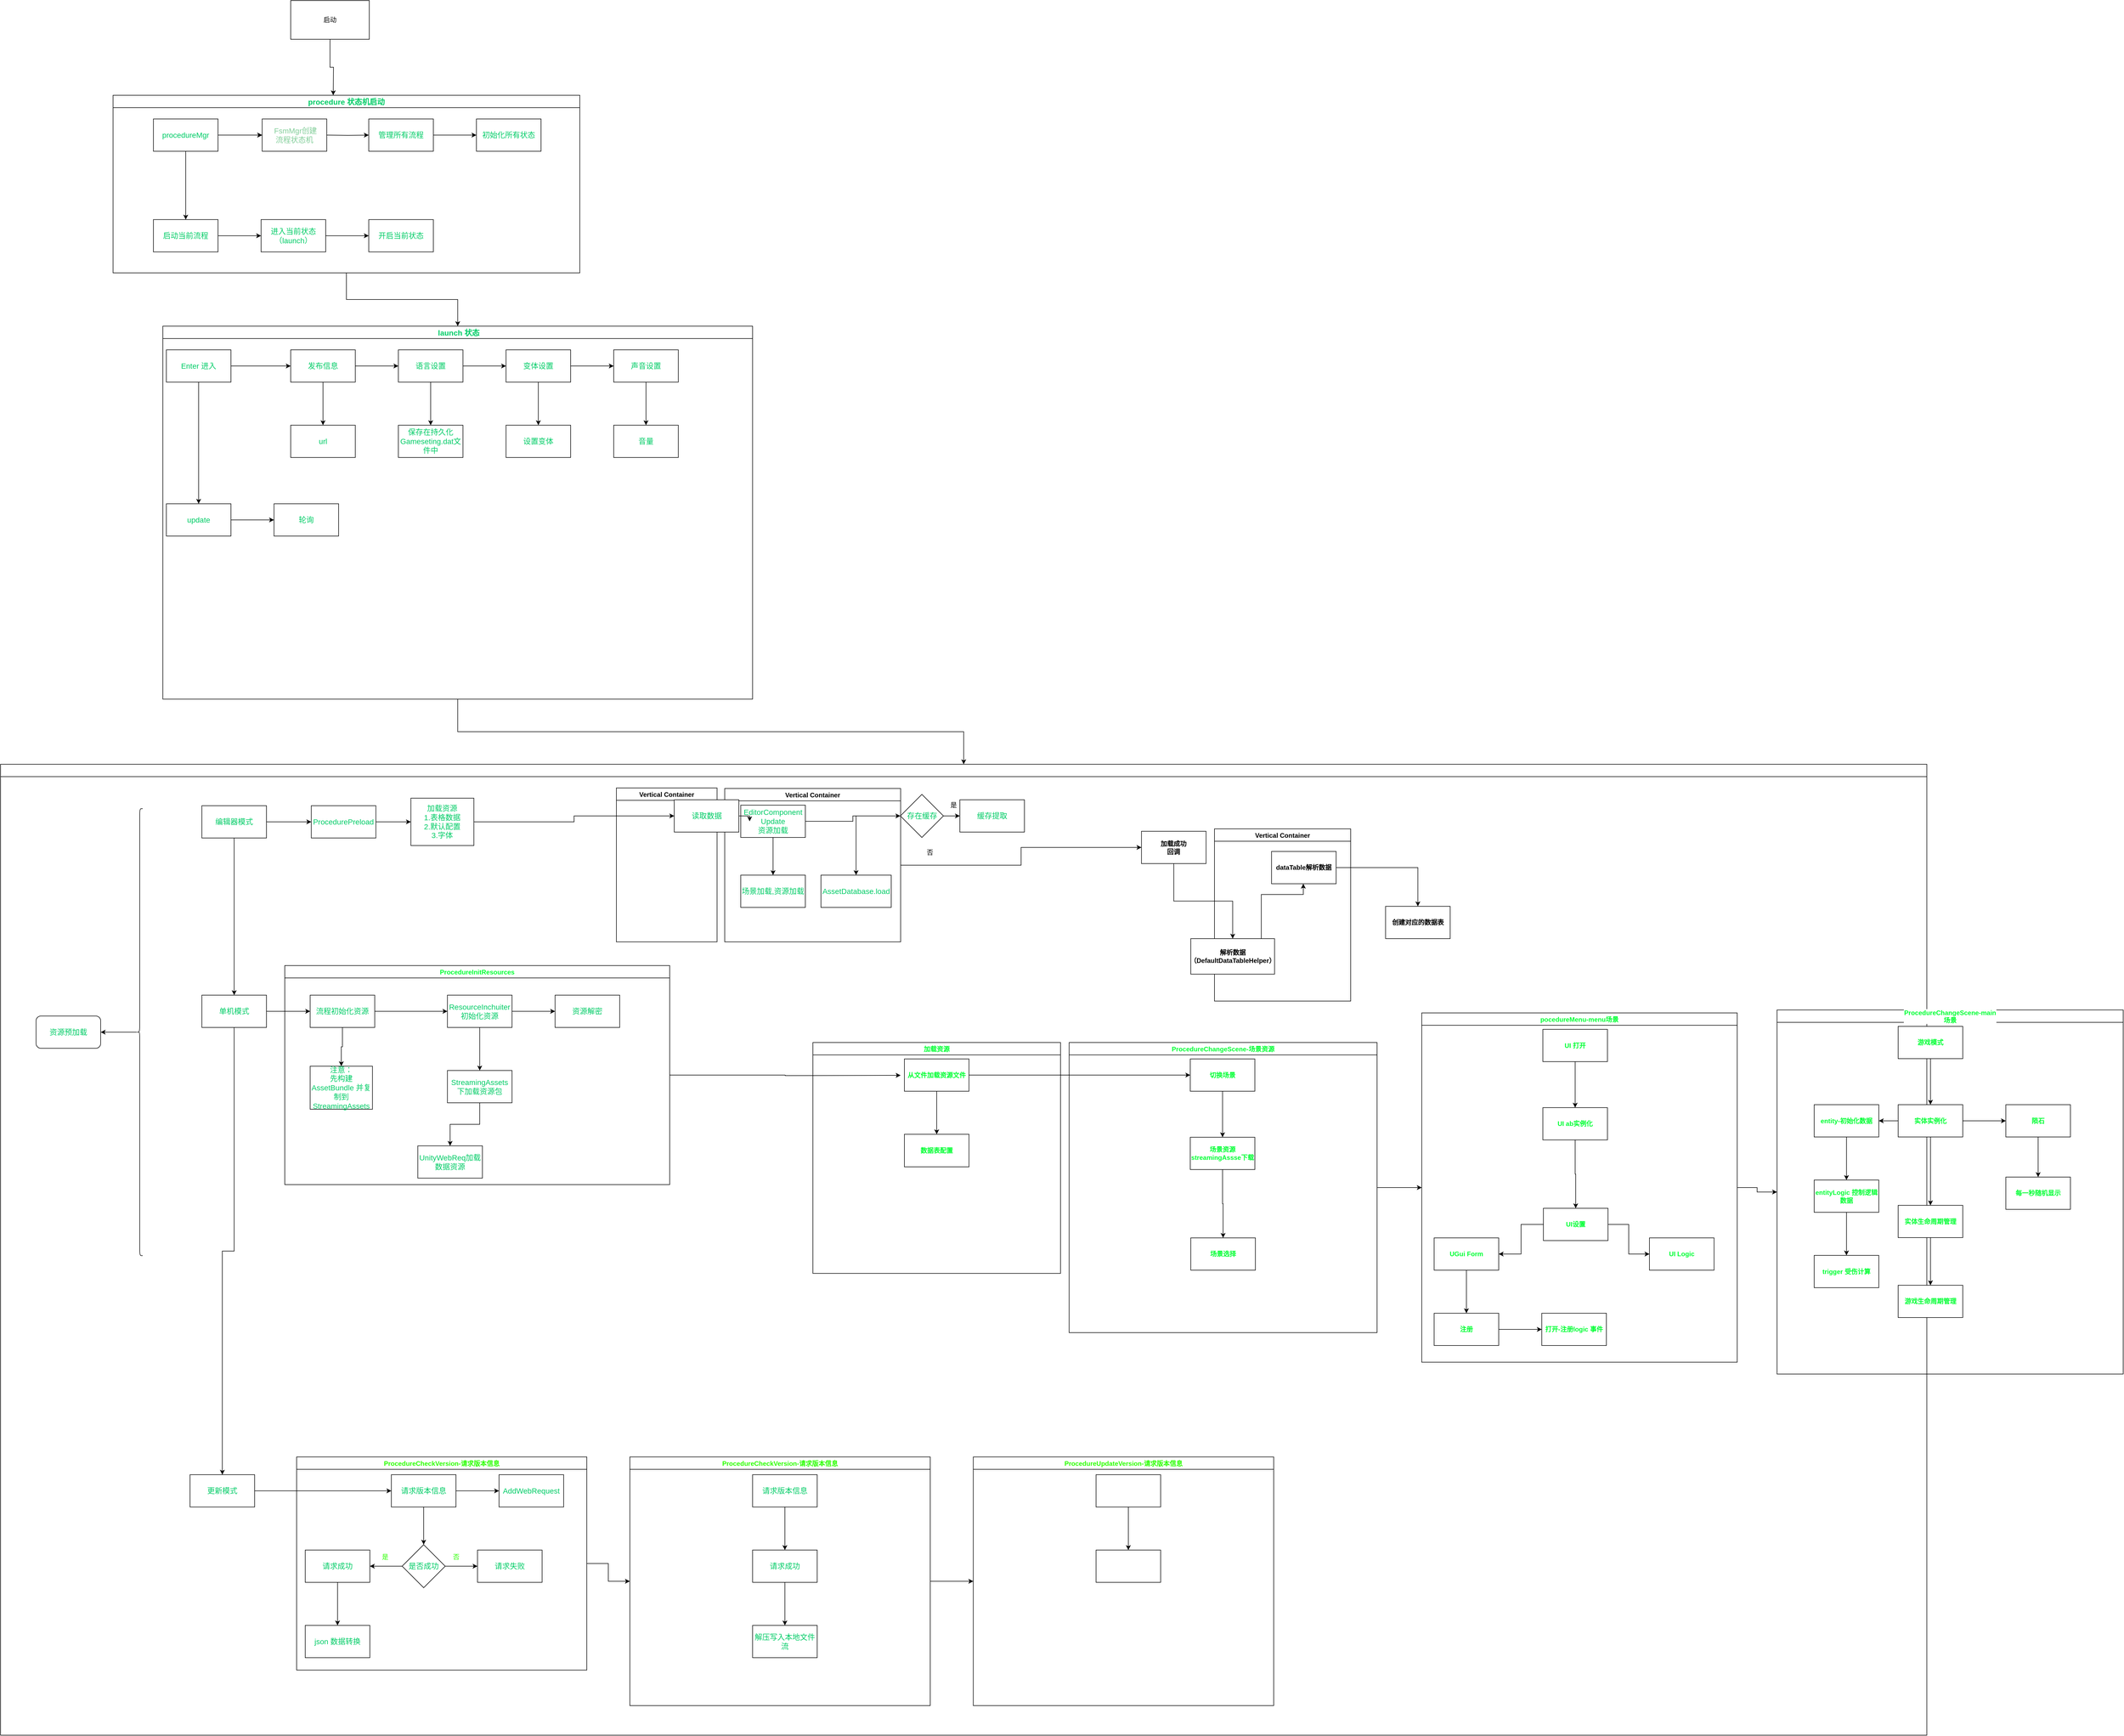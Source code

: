 <mxfile version="17.4.5" type="github">
  <diagram id="7TpPgldkTkO0zqsgpUo0" name="Page-1">
    <mxGraphModel dx="2248" dy="794" grid="1" gridSize="11" guides="1" tooltips="1" connect="1" arrows="1" fold="1" page="1" pageScale="1" pageWidth="827" pageHeight="1169" math="0" shadow="0">
      <root>
        <mxCell id="0" />
        <mxCell id="1" parent="0" />
        <mxCell id="_-COGv22CjztJWk0gib3-22" value="&lt;span style=&quot;color: rgb(131 , 206 , 154)&quot;&gt;&amp;nbsp;FsmMgr创建&lt;br&gt;流程状态机&lt;/span&gt;" style="whiteSpace=wrap;html=1;fontSize=14;fontColor=#00CC66;" parent="1" vertex="1">
          <mxGeometry x="431" y="363" width="120" height="60" as="geometry" />
        </mxCell>
        <mxCell id="_-COGv22CjztJWk0gib3-4" value="" style="edgeStyle=orthogonalEdgeStyle;rounded=0;orthogonalLoop=1;jettySize=auto;html=1;" parent="1" source="_-COGv22CjztJWk0gib3-1" edge="1">
          <mxGeometry relative="1" as="geometry">
            <mxPoint x="563" y="319" as="targetPoint" />
          </mxGeometry>
        </mxCell>
        <mxCell id="_-COGv22CjztJWk0gib3-1" value="启动&lt;br&gt;" style="whiteSpace=wrap;html=1;container=1;" parent="1" vertex="1">
          <mxGeometry x="484" y="143" width="146" height="72" as="geometry">
            <mxRectangle x="360" y="170" width="55" height="22" as="alternateBounds" />
          </mxGeometry>
        </mxCell>
        <mxCell id="_-COGv22CjztJWk0gib3-29" value="" style="edgeStyle=orthogonalEdgeStyle;rounded=0;orthogonalLoop=1;jettySize=auto;html=1;fontSize=14;fontColor=#00CC66;" parent="1" source="_-COGv22CjztJWk0gib3-5" target="_-COGv22CjztJWk0gib3-28" edge="1">
          <mxGeometry relative="1" as="geometry" />
        </mxCell>
        <mxCell id="_-COGv22CjztJWk0gib3-23" value="" style="edgeStyle=orthogonalEdgeStyle;rounded=0;orthogonalLoop=1;jettySize=auto;html=1;fontSize=14;fontColor=#00CC66;" parent="1" source="_-COGv22CjztJWk0gib3-19" target="_-COGv22CjztJWk0gib3-22" edge="1">
          <mxGeometry relative="1" as="geometry" />
        </mxCell>
        <mxCell id="_-COGv22CjztJWk0gib3-33" value="" style="edgeStyle=orthogonalEdgeStyle;rounded=0;orthogonalLoop=1;jettySize=auto;html=1;fontSize=14;fontColor=#00CC66;" parent="1" source="_-COGv22CjztJWk0gib3-19" edge="1">
          <mxGeometry relative="1" as="geometry">
            <mxPoint x="431" y="393" as="targetPoint" />
          </mxGeometry>
        </mxCell>
        <mxCell id="_-COGv22CjztJWk0gib3-94" value="" style="edgeStyle=orthogonalEdgeStyle;rounded=0;orthogonalLoop=1;jettySize=auto;html=1;fontSize=14;fontColor=#00CC66;" parent="1" source="_-COGv22CjztJWk0gib3-28" target="_-COGv22CjztJWk0gib3-82" edge="1">
          <mxGeometry relative="1" as="geometry" />
        </mxCell>
        <mxCell id="_-COGv22CjztJWk0gib3-28" value=" launch 状态" style="swimlane;fontColor=#00CC66;fontSize=14;" parent="1" vertex="1">
          <mxGeometry x="246.5" y="748" width="1095.5" height="693" as="geometry">
            <mxRectangle x="246.5" y="748" width="110" height="23" as="alternateBounds" />
          </mxGeometry>
        </mxCell>
        <mxCell id="_-COGv22CjztJWk0gib3-47" value="" style="edgeStyle=orthogonalEdgeStyle;rounded=0;orthogonalLoop=1;jettySize=auto;html=1;fontSize=14;fontColor=#00CC66;" parent="_-COGv22CjztJWk0gib3-28" source="_-COGv22CjztJWk0gib3-45" target="_-COGv22CjztJWk0gib3-46" edge="1">
          <mxGeometry relative="1" as="geometry" />
        </mxCell>
        <mxCell id="_-COGv22CjztJWk0gib3-79" value="" style="edgeStyle=orthogonalEdgeStyle;rounded=0;orthogonalLoop=1;jettySize=auto;html=1;fontSize=14;fontColor=#00CC66;" parent="_-COGv22CjztJWk0gib3-28" source="_-COGv22CjztJWk0gib3-45" target="_-COGv22CjztJWk0gib3-78" edge="1">
          <mxGeometry relative="1" as="geometry" />
        </mxCell>
        <mxCell id="_-COGv22CjztJWk0gib3-45" value="Enter 进入&lt;br&gt;" style="whiteSpace=wrap;html=1;fontSize=14;fontColor=#00CC66;" parent="_-COGv22CjztJWk0gib3-28" vertex="1">
          <mxGeometry x="6.5" y="44" width="120" height="60" as="geometry" />
        </mxCell>
        <mxCell id="_-COGv22CjztJWk0gib3-52" value="" style="edgeStyle=orthogonalEdgeStyle;rounded=0;orthogonalLoop=1;jettySize=auto;html=1;fontSize=14;fontColor=#00CC66;" parent="_-COGv22CjztJWk0gib3-28" source="_-COGv22CjztJWk0gib3-46" target="_-COGv22CjztJWk0gib3-51" edge="1">
          <mxGeometry relative="1" as="geometry" />
        </mxCell>
        <mxCell id="_-COGv22CjztJWk0gib3-46" value="发布信息" style="whiteSpace=wrap;html=1;fontSize=14;fontColor=#00CC66;container=1;" parent="_-COGv22CjztJWk0gib3-28" vertex="1">
          <mxGeometry x="237.5" y="44" width="120" height="60" as="geometry" />
        </mxCell>
        <mxCell id="_-COGv22CjztJWk0gib3-56" value="" style="edgeStyle=orthogonalEdgeStyle;rounded=0;orthogonalLoop=1;jettySize=auto;html=1;fontSize=14;fontColor=#00CC66;" parent="_-COGv22CjztJWk0gib3-28" source="_-COGv22CjztJWk0gib3-51" target="_-COGv22CjztJWk0gib3-55" edge="1">
          <mxGeometry relative="1" as="geometry" />
        </mxCell>
        <mxCell id="_-COGv22CjztJWk0gib3-51" value="语言设置" style="whiteSpace=wrap;html=1;fontSize=14;fontColor=#00CC66;container=1;" parent="_-COGv22CjztJWk0gib3-28" vertex="1">
          <mxGeometry x="437.5" y="44" width="120" height="60" as="geometry" />
        </mxCell>
        <mxCell id="_-COGv22CjztJWk0gib3-71" value="" style="edgeStyle=orthogonalEdgeStyle;rounded=0;orthogonalLoop=1;jettySize=auto;html=1;fontSize=14;fontColor=#00CC66;" parent="_-COGv22CjztJWk0gib3-28" source="_-COGv22CjztJWk0gib3-55" target="_-COGv22CjztJWk0gib3-70" edge="1">
          <mxGeometry relative="1" as="geometry" />
        </mxCell>
        <mxCell id="_-COGv22CjztJWk0gib3-55" value="变体设置" style="whiteSpace=wrap;html=1;fontSize=14;fontColor=#00CC66;" parent="_-COGv22CjztJWk0gib3-28" vertex="1">
          <mxGeometry x="637.5" y="44" width="120" height="60" as="geometry" />
        </mxCell>
        <mxCell id="_-COGv22CjztJWk0gib3-70" value="声音设置" style="whiteSpace=wrap;html=1;fontSize=14;fontColor=#00CC66;" parent="_-COGv22CjztJWk0gib3-28" vertex="1">
          <mxGeometry x="837.5" y="44" width="120" height="60" as="geometry" />
        </mxCell>
        <mxCell id="_-COGv22CjztJWk0gib3-78" value="update&lt;br&gt;" style="whiteSpace=wrap;html=1;fontSize=14;fontColor=#00CC66;" parent="_-COGv22CjztJWk0gib3-28" vertex="1">
          <mxGeometry x="6.5" y="330" width="120" height="60" as="geometry" />
        </mxCell>
        <mxCell id="_-COGv22CjztJWk0gib3-39" value="" style="edgeStyle=orthogonalEdgeStyle;rounded=0;orthogonalLoop=1;jettySize=auto;html=1;fontSize=14;fontColor=#00CC66;" parent="1" target="_-COGv22CjztJWk0gib3-38" edge="1">
          <mxGeometry relative="1" as="geometry">
            <mxPoint x="551" y="393" as="sourcePoint" />
          </mxGeometry>
        </mxCell>
        <mxCell id="_-COGv22CjztJWk0gib3-5" value="procedure 状态机启动" style="swimlane;fontColor=#00CC66;fontSize=14;" parent="1" vertex="1">
          <mxGeometry x="154" y="319" width="867" height="330" as="geometry">
            <mxRectangle x="154" y="319" width="176" height="23" as="alternateBounds" />
          </mxGeometry>
        </mxCell>
        <mxCell id="_-COGv22CjztJWk0gib3-20" value="启动当前流程" style="whiteSpace=wrap;html=1;fontSize=14;fontColor=#00CC66;" parent="_-COGv22CjztJWk0gib3-5" vertex="1">
          <mxGeometry x="75" y="231" width="120" height="60" as="geometry" />
        </mxCell>
        <mxCell id="_-COGv22CjztJWk0gib3-44" value="" style="edgeStyle=orthogonalEdgeStyle;rounded=0;orthogonalLoop=1;jettySize=auto;html=1;fontSize=14;fontColor=#00CC66;" parent="_-COGv22CjztJWk0gib3-5" source="_-COGv22CjztJWk0gib3-24" target="_-COGv22CjztJWk0gib3-43" edge="1">
          <mxGeometry relative="1" as="geometry" />
        </mxCell>
        <mxCell id="_-COGv22CjztJWk0gib3-24" value="进入当前状态（launch）" style="whiteSpace=wrap;html=1;fontSize=14;fontColor=#00CC66;" parent="_-COGv22CjztJWk0gib3-5" vertex="1">
          <mxGeometry x="275" y="231" width="120" height="60" as="geometry" />
        </mxCell>
        <mxCell id="_-COGv22CjztJWk0gib3-25" value="" style="edgeStyle=orthogonalEdgeStyle;rounded=0;orthogonalLoop=1;jettySize=auto;html=1;fontSize=14;fontColor=#00CC66;" parent="_-COGv22CjztJWk0gib3-5" source="_-COGv22CjztJWk0gib3-20" target="_-COGv22CjztJWk0gib3-24" edge="1">
          <mxGeometry relative="1" as="geometry" />
        </mxCell>
        <mxCell id="_-COGv22CjztJWk0gib3-77" value="" style="edgeStyle=orthogonalEdgeStyle;rounded=0;orthogonalLoop=1;jettySize=auto;html=1;fontSize=14;fontColor=#00CC66;" parent="_-COGv22CjztJWk0gib3-5" source="_-COGv22CjztJWk0gib3-38" target="_-COGv22CjztJWk0gib3-76" edge="1">
          <mxGeometry relative="1" as="geometry" />
        </mxCell>
        <mxCell id="_-COGv22CjztJWk0gib3-38" value="管理所有流程" style="whiteSpace=wrap;html=1;fontSize=14;fontColor=#00CC66;" parent="_-COGv22CjztJWk0gib3-5" vertex="1">
          <mxGeometry x="475" y="44" width="120" height="60" as="geometry" />
        </mxCell>
        <mxCell id="_-COGv22CjztJWk0gib3-19" value="procedureMgr" style="whiteSpace=wrap;html=1;fontSize=14;fontColor=#00CC66;" parent="_-COGv22CjztJWk0gib3-5" vertex="1">
          <mxGeometry x="75" y="44" width="120" height="60" as="geometry" />
        </mxCell>
        <mxCell id="_-COGv22CjztJWk0gib3-21" value="" style="edgeStyle=orthogonalEdgeStyle;rounded=0;orthogonalLoop=1;jettySize=auto;html=1;fontSize=14;fontColor=#00CC66;" parent="_-COGv22CjztJWk0gib3-5" source="_-COGv22CjztJWk0gib3-19" target="_-COGv22CjztJWk0gib3-20" edge="1">
          <mxGeometry relative="1" as="geometry" />
        </mxCell>
        <mxCell id="_-COGv22CjztJWk0gib3-43" value="开启当前状态" style="whiteSpace=wrap;html=1;fontSize=14;fontColor=#00CC66;" parent="_-COGv22CjztJWk0gib3-5" vertex="1">
          <mxGeometry x="475" y="231" width="120" height="60" as="geometry" />
        </mxCell>
        <mxCell id="_-COGv22CjztJWk0gib3-76" value="初始化所有状态" style="whiteSpace=wrap;html=1;fontSize=14;fontColor=#00CC66;" parent="_-COGv22CjztJWk0gib3-5" vertex="1">
          <mxGeometry x="675" y="44" width="120" height="60" as="geometry" />
        </mxCell>
        <mxCell id="_-COGv22CjztJWk0gib3-66" value="url" style="whiteSpace=wrap;html=1;fontSize=14;fontColor=#00CC66;" parent="1" vertex="1">
          <mxGeometry x="484" y="932" width="120" height="60" as="geometry" />
        </mxCell>
        <mxCell id="_-COGv22CjztJWk0gib3-67" value="" style="edgeStyle=orthogonalEdgeStyle;rounded=0;orthogonalLoop=1;jettySize=auto;html=1;fontSize=14;fontColor=#00CC66;" parent="1" source="_-COGv22CjztJWk0gib3-46" target="_-COGv22CjztJWk0gib3-66" edge="1">
          <mxGeometry relative="1" as="geometry" />
        </mxCell>
        <mxCell id="_-COGv22CjztJWk0gib3-68" value="保存在持久化Gameseting.dat文件中" style="whiteSpace=wrap;html=1;fontSize=14;fontColor=#00CC66;" parent="1" vertex="1">
          <mxGeometry x="684" y="932" width="120" height="60" as="geometry" />
        </mxCell>
        <mxCell id="_-COGv22CjztJWk0gib3-69" value="" style="edgeStyle=orthogonalEdgeStyle;rounded=0;orthogonalLoop=1;jettySize=auto;html=1;fontSize=14;fontColor=#00CC66;" parent="1" source="_-COGv22CjztJWk0gib3-51" target="_-COGv22CjztJWk0gib3-68" edge="1">
          <mxGeometry relative="1" as="geometry" />
        </mxCell>
        <mxCell id="_-COGv22CjztJWk0gib3-72" value="设置变体" style="whiteSpace=wrap;html=1;fontSize=14;fontColor=#00CC66;" parent="1" vertex="1">
          <mxGeometry x="884" y="932" width="120" height="60" as="geometry" />
        </mxCell>
        <mxCell id="_-COGv22CjztJWk0gib3-73" value="" style="edgeStyle=orthogonalEdgeStyle;rounded=0;orthogonalLoop=1;jettySize=auto;html=1;fontSize=14;fontColor=#00CC66;" parent="1" source="_-COGv22CjztJWk0gib3-55" target="_-COGv22CjztJWk0gib3-72" edge="1">
          <mxGeometry relative="1" as="geometry" />
        </mxCell>
        <mxCell id="_-COGv22CjztJWk0gib3-74" value="音量" style="whiteSpace=wrap;html=1;fontSize=14;fontColor=#00CC66;" parent="1" vertex="1">
          <mxGeometry x="1084" y="932" width="120" height="60" as="geometry" />
        </mxCell>
        <mxCell id="_-COGv22CjztJWk0gib3-75" value="" style="edgeStyle=orthogonalEdgeStyle;rounded=0;orthogonalLoop=1;jettySize=auto;html=1;fontSize=14;fontColor=#00CC66;" parent="1" source="_-COGv22CjztJWk0gib3-70" target="_-COGv22CjztJWk0gib3-74" edge="1">
          <mxGeometry relative="1" as="geometry" />
        </mxCell>
        <mxCell id="_-COGv22CjztJWk0gib3-80" value="轮询" style="whiteSpace=wrap;html=1;fontSize=14;fontColor=#00CC66;" parent="1" vertex="1">
          <mxGeometry x="453" y="1078" width="120" height="60" as="geometry" />
        </mxCell>
        <mxCell id="_-COGv22CjztJWk0gib3-81" value="" style="edgeStyle=orthogonalEdgeStyle;rounded=0;orthogonalLoop=1;jettySize=auto;html=1;fontSize=14;fontColor=#00CC66;" parent="1" source="_-COGv22CjztJWk0gib3-78" target="_-COGv22CjztJWk0gib3-80" edge="1">
          <mxGeometry relative="1" as="geometry" />
        </mxCell>
        <mxCell id="_-COGv22CjztJWk0gib3-82" value="slash流程" style="swimlane;fontColor=#FFFFFF;fontSize=14;startSize=23;labelBackgroundColor=default;" parent="1" vertex="1">
          <mxGeometry x="-55" y="1562" width="3578.25" height="1804" as="geometry">
            <mxRectangle x="242" y="1518" width="110" height="23" as="alternateBounds" />
          </mxGeometry>
        </mxCell>
        <mxCell id="_-COGv22CjztJWk0gib3-84" value="" style="edgeStyle=orthogonalEdgeStyle;rounded=0;orthogonalLoop=1;jettySize=auto;html=1;fontSize=14;fontColor=#00CC66;" parent="_-COGv22CjztJWk0gib3-82" source="_-COGv22CjztJWk0gib3-85" target="_-COGv22CjztJWk0gib3-93" edge="1">
          <mxGeometry relative="1" as="geometry" />
        </mxCell>
        <mxCell id="_-COGv22CjztJWk0gib3-85" value="编辑器模式" style="whiteSpace=wrap;html=1;fontSize=14;fontColor=#00CC66;" parent="_-COGv22CjztJWk0gib3-82" vertex="1">
          <mxGeometry x="374" y="77" width="120" height="60" as="geometry" />
        </mxCell>
        <mxCell id="_-COGv22CjztJWk0gib3-86" value="" style="edgeStyle=orthogonalEdgeStyle;rounded=0;orthogonalLoop=1;jettySize=auto;html=1;fontSize=14;fontColor=#00CC66;" parent="_-COGv22CjztJWk0gib3-82" edge="1">
          <mxGeometry relative="1" as="geometry">
            <mxPoint x="357.5" y="74" as="sourcePoint" />
          </mxGeometry>
        </mxCell>
        <mxCell id="_-COGv22CjztJWk0gib3-88" value="" style="edgeStyle=orthogonalEdgeStyle;rounded=0;orthogonalLoop=1;jettySize=auto;html=1;fontSize=14;fontColor=#00CC66;" parent="_-COGv22CjztJWk0gib3-82" edge="1">
          <mxGeometry relative="1" as="geometry">
            <mxPoint x="557.5" y="74" as="sourcePoint" />
          </mxGeometry>
        </mxCell>
        <mxCell id="_-COGv22CjztJWk0gib3-90" value="" style="edgeStyle=orthogonalEdgeStyle;rounded=0;orthogonalLoop=1;jettySize=auto;html=1;fontSize=14;fontColor=#00CC66;" parent="_-COGv22CjztJWk0gib3-82" edge="1">
          <mxGeometry relative="1" as="geometry">
            <mxPoint x="757.5" y="74" as="sourcePoint" />
          </mxGeometry>
        </mxCell>
        <mxCell id="_-COGv22CjztJWk0gib3-93" value="单机模式" style="whiteSpace=wrap;html=1;fontSize=14;fontColor=#00CC66;" parent="_-COGv22CjztJWk0gib3-82" vertex="1">
          <mxGeometry x="374" y="429" width="120" height="60" as="geometry" />
        </mxCell>
        <mxCell id="_-COGv22CjztJWk0gib3-104" value="" style="edgeStyle=orthogonalEdgeStyle;rounded=0;orthogonalLoop=1;jettySize=auto;html=1;fontSize=14;fontColor=#00CC66;" parent="_-COGv22CjztJWk0gib3-82" source="_-COGv22CjztJWk0gib3-102" target="_-COGv22CjztJWk0gib3-103" edge="1">
          <mxGeometry relative="1" as="geometry" />
        </mxCell>
        <mxCell id="_-COGv22CjztJWk0gib3-102" value="" style="shape=curlyBracket;whiteSpace=wrap;html=1;rounded=1;fontSize=14;fontColor=#00CC66;size=0.5;" parent="_-COGv22CjztJWk0gib3-82" vertex="1">
          <mxGeometry x="253" y="82.5" width="11" height="830.5" as="geometry" />
        </mxCell>
        <mxCell id="_-COGv22CjztJWk0gib3-103" value="资源预加载" style="rounded=1;whiteSpace=wrap;html=1;fontSize=14;fontColor=#00CC66;" parent="_-COGv22CjztJWk0gib3-82" vertex="1">
          <mxGeometry x="66" y="467.75" width="120" height="60" as="geometry" />
        </mxCell>
        <mxCell id="_-COGv22CjztJWk0gib3-108" value="" style="edgeStyle=orthogonalEdgeStyle;rounded=0;orthogonalLoop=1;jettySize=auto;html=1;fontSize=14;fontColor=#00CC66;" parent="_-COGv22CjztJWk0gib3-82" source="_-COGv22CjztJWk0gib3-93" target="_-COGv22CjztJWk0gib3-107" edge="1">
          <mxGeometry relative="1" as="geometry" />
        </mxCell>
        <mxCell id="_-COGv22CjztJWk0gib3-105" value="ProcedurePreload" style="whiteSpace=wrap;html=1;fontSize=14;fontColor=#00CC66;" parent="_-COGv22CjztJWk0gib3-82" vertex="1">
          <mxGeometry x="577.25" y="77" width="120" height="60" as="geometry" />
        </mxCell>
        <mxCell id="_-COGv22CjztJWk0gib3-106" value="" style="edgeStyle=orthogonalEdgeStyle;rounded=0;orthogonalLoop=1;jettySize=auto;html=1;fontSize=14;fontColor=#00CC66;" parent="_-COGv22CjztJWk0gib3-82" source="_-COGv22CjztJWk0gib3-85" target="_-COGv22CjztJWk0gib3-105" edge="1">
          <mxGeometry relative="1" as="geometry" />
        </mxCell>
        <mxCell id="_-COGv22CjztJWk0gib3-151" value="加载资源&lt;br&gt;1.表格数据&lt;br&gt;2.默认配置&lt;br&gt;3.字体" style="whiteSpace=wrap;html=1;fontSize=14;fontColor=#00CC66;" parent="_-COGv22CjztJWk0gib3-82" vertex="1">
          <mxGeometry x="762.25" y="63" width="117" height="88" as="geometry" />
        </mxCell>
        <mxCell id="_-COGv22CjztJWk0gib3-152" value="" style="edgeStyle=orthogonalEdgeStyle;rounded=0;orthogonalLoop=1;jettySize=auto;html=1;fontSize=14;fontColor=#00CC66;" parent="_-COGv22CjztJWk0gib3-82" source="_-COGv22CjztJWk0gib3-105" target="_-COGv22CjztJWk0gib3-151" edge="1">
          <mxGeometry relative="1" as="geometry" />
        </mxCell>
        <mxCell id="EhIo-l_EZ7HQWAIkAZyg-7" value="缓存提取" style="whiteSpace=wrap;html=1;fontSize=14;fontColor=#00CC66;" parent="_-COGv22CjztJWk0gib3-82" vertex="1">
          <mxGeometry x="1782" y="66" width="120" height="60" as="geometry" />
        </mxCell>
        <mxCell id="EhIo-l_EZ7HQWAIkAZyg-13" value="Vertical Container" style="swimlane;" parent="_-COGv22CjztJWk0gib3-82" vertex="1">
          <mxGeometry x="1345.25" y="45" width="326.75" height="285" as="geometry">
            <mxRectangle x="1345.25" y="45" width="132" height="23" as="alternateBounds" />
          </mxGeometry>
        </mxCell>
        <mxCell id="EhIo-l_EZ7HQWAIkAZyg-10" value="AssetDatabase.load" style="whiteSpace=wrap;html=1;fontSize=14;fontColor=#00CC66;" parent="EhIo-l_EZ7HQWAIkAZyg-13" vertex="1">
          <mxGeometry x="178.75" y="161" width="130.5" height="60" as="geometry" />
        </mxCell>
        <mxCell id="EhIo-l_EZ7HQWAIkAZyg-1" value="EditorComponent Update&lt;br&gt;资源加载" style="whiteSpace=wrap;html=1;fontSize=14;fontColor=#00CC66;" parent="EhIo-l_EZ7HQWAIkAZyg-13" vertex="1">
          <mxGeometry x="29.75" y="31" width="120" height="60" as="geometry" />
        </mxCell>
        <mxCell id="EhIo-l_EZ7HQWAIkAZyg-26" value="场景加载,资源加载" style="whiteSpace=wrap;html=1;fontSize=14;fontColor=#00CC66;" parent="EhIo-l_EZ7HQWAIkAZyg-13" vertex="1">
          <mxGeometry x="29.75" y="161" width="120" height="60" as="geometry" />
        </mxCell>
        <mxCell id="EhIo-l_EZ7HQWAIkAZyg-27" value="" style="edgeStyle=orthogonalEdgeStyle;rounded=0;orthogonalLoop=1;jettySize=auto;html=1;fontFamily=Helvetica;fontSize=12;fontColor=default;startSize=23;" parent="EhIo-l_EZ7HQWAIkAZyg-13" source="EhIo-l_EZ7HQWAIkAZyg-1" target="EhIo-l_EZ7HQWAIkAZyg-26" edge="1">
          <mxGeometry relative="1" as="geometry" />
        </mxCell>
        <mxCell id="EhIo-l_EZ7HQWAIkAZyg-20" value="Vertical Container" style="swimlane;fontFamily=Helvetica;fontSize=12;fontColor=default;startSize=23;strokeColor=default;fillColor=default;" parent="_-COGv22CjztJWk0gib3-82" vertex="1">
          <mxGeometry x="2255" y="120" width="253" height="320" as="geometry" />
        </mxCell>
        <mxCell id="EhIo-l_EZ7HQWAIkAZyg-16" value="解析数据&lt;br&gt;（DefaultDataTableHelper）" style="whiteSpace=wrap;html=1;fontStyle=1;startSize=23;" parent="EhIo-l_EZ7HQWAIkAZyg-20" vertex="1">
          <mxGeometry x="-44" y="204" width="155.62" height="66" as="geometry" />
        </mxCell>
        <mxCell id="EhIo-l_EZ7HQWAIkAZyg-18" value="dataTable解析数据" style="whiteSpace=wrap;html=1;fontStyle=1;startSize=23;" parent="EhIo-l_EZ7HQWAIkAZyg-20" vertex="1">
          <mxGeometry x="106" y="42" width="120" height="60" as="geometry" />
        </mxCell>
        <mxCell id="EhIo-l_EZ7HQWAIkAZyg-19" value="" style="edgeStyle=orthogonalEdgeStyle;rounded=0;orthogonalLoop=1;jettySize=auto;html=1;fontFamily=Helvetica;fontSize=12;fontColor=default;startSize=23;" parent="EhIo-l_EZ7HQWAIkAZyg-20" source="EhIo-l_EZ7HQWAIkAZyg-16" target="EhIo-l_EZ7HQWAIkAZyg-18" edge="1">
          <mxGeometry relative="1" as="geometry">
            <Array as="points">
              <mxPoint x="87" y="122" />
              <mxPoint x="165" y="122" />
            </Array>
          </mxGeometry>
        </mxCell>
        <mxCell id="EhIo-l_EZ7HQWAIkAZyg-25" value="Vertical Container" style="swimlane;fontFamily=Helvetica;fontSize=12;fontColor=default;startSize=23;strokeColor=default;fillColor=default;" parent="_-COGv22CjztJWk0gib3-82" vertex="1">
          <mxGeometry x="1144" y="44" width="187" height="286" as="geometry" />
        </mxCell>
        <mxCell id="EhIo-l_EZ7HQWAIkAZyg-90" value="ProcedureInitResources" style="swimlane;fontFamily=Helvetica;fontSize=12;fontColor=#00FF33;startSize=23;strokeColor=default;fillColor=default;" parent="_-COGv22CjztJWk0gib3-82" vertex="1">
          <mxGeometry x="528" y="374" width="715" height="407" as="geometry" />
        </mxCell>
        <mxCell id="_-COGv22CjztJWk0gib3-107" value="流程初始化资源" style="whiteSpace=wrap;html=1;fontSize=14;fontColor=#00CC66;" parent="EhIo-l_EZ7HQWAIkAZyg-90" vertex="1">
          <mxGeometry x="47.13" y="55" width="120" height="60" as="geometry" />
        </mxCell>
        <mxCell id="EhIo-l_EZ7HQWAIkAZyg-91" value="注意：&lt;br&gt;先构建 AssetBundle 并复制到 StreamingAssets" style="whiteSpace=wrap;html=1;fontSize=14;fontColor=#00CC66;" parent="EhIo-l_EZ7HQWAIkAZyg-90" vertex="1">
          <mxGeometry x="47.13" y="187" width="115.75" height="80" as="geometry" />
        </mxCell>
        <mxCell id="EhIo-l_EZ7HQWAIkAZyg-92" value="" style="edgeStyle=orthogonalEdgeStyle;rounded=0;orthogonalLoop=1;jettySize=auto;html=1;fontFamily=Helvetica;fontSize=12;fontColor=default;startSize=23;" parent="EhIo-l_EZ7HQWAIkAZyg-90" source="_-COGv22CjztJWk0gib3-107" target="EhIo-l_EZ7HQWAIkAZyg-91" edge="1">
          <mxGeometry relative="1" as="geometry" />
        </mxCell>
        <mxCell id="KLyLnzfEowh77u5Ol5c0-5" value="UnityWebReq加载数据资源" style="whiteSpace=wrap;html=1;fontSize=14;fontColor=#00CC66;" parent="EhIo-l_EZ7HQWAIkAZyg-90" vertex="1">
          <mxGeometry x="247.13" y="335" width="120" height="60" as="geometry" />
        </mxCell>
        <mxCell id="_-COGv22CjztJWk0gib3-95" value="更新模式" style="whiteSpace=wrap;html=1;fontSize=14;fontColor=#00CC66;" parent="_-COGv22CjztJWk0gib3-82" vertex="1">
          <mxGeometry x="352" y="1320" width="120" height="60" as="geometry" />
        </mxCell>
        <mxCell id="_-COGv22CjztJWk0gib3-96" value="" style="edgeStyle=orthogonalEdgeStyle;rounded=0;orthogonalLoop=1;jettySize=auto;html=1;fontSize=14;fontColor=#00CC66;exitX=0.5;exitY=1;exitDx=0;exitDy=0;" parent="_-COGv22CjztJWk0gib3-82" source="_-COGv22CjztJWk0gib3-93" target="_-COGv22CjztJWk0gib3-95" edge="1">
          <mxGeometry relative="1" as="geometry">
            <mxPoint x="434.62" y="361.5" as="sourcePoint" />
          </mxGeometry>
        </mxCell>
        <mxCell id="_-COGv22CjztJWk0gib3-110" value="" style="edgeStyle=orthogonalEdgeStyle;rounded=0;orthogonalLoop=1;jettySize=auto;html=1;fontSize=14;fontColor=#00CC66;" parent="_-COGv22CjztJWk0gib3-82" source="_-COGv22CjztJWk0gib3-95" target="_-COGv22CjztJWk0gib3-109" edge="1">
          <mxGeometry relative="1" as="geometry" />
        </mxCell>
        <mxCell id="sLLPVfTlJCf7HtXLSMU4-2" value="ProcedureCheckVersion-请求版本信息" style="swimlane;fontColor=#2BFF00;" parent="_-COGv22CjztJWk0gib3-82" vertex="1">
          <mxGeometry x="550" y="1287" width="539" height="396" as="geometry" />
        </mxCell>
        <mxCell id="_-COGv22CjztJWk0gib3-109" value="请求版本信息" style="whiteSpace=wrap;html=1;fontSize=14;fontColor=#00CC66;" parent="sLLPVfTlJCf7HtXLSMU4-2" vertex="1">
          <mxGeometry x="176" y="33" width="120" height="60" as="geometry" />
        </mxCell>
        <mxCell id="KLyLnzfEowh77u5Ol5c0-10" value="" style="edgeStyle=orthogonalEdgeStyle;rounded=0;orthogonalLoop=1;jettySize=auto;html=1;fontColor=#00FF33;" parent="_-COGv22CjztJWk0gib3-82" source="EhIo-l_EZ7HQWAIkAZyg-90" edge="1">
          <mxGeometry relative="1" as="geometry">
            <mxPoint x="1672" y="578" as="targetPoint" />
          </mxGeometry>
        </mxCell>
        <mxCell id="KLyLnzfEowh77u5Ol5c0-20" value="加载资源" style="swimlane;labelBackgroundColor=default;fontColor=#00FF33;startSize=23;" parent="_-COGv22CjztJWk0gib3-82" vertex="1">
          <mxGeometry x="1509" y="517" width="460" height="429" as="geometry" />
        </mxCell>
        <mxCell id="KLyLnzfEowh77u5Ol5c0-12" value="从文件加载资源文件" style="whiteSpace=wrap;html=1;fontColor=#00FF33;fontStyle=1;startSize=23;" parent="KLyLnzfEowh77u5Ol5c0-20" vertex="1">
          <mxGeometry x="170" y="30.5" width="120" height="60" as="geometry" />
        </mxCell>
        <mxCell id="KLyLnzfEowh77u5Ol5c0-21" value="ProcedureChangeScene-场景资源" style="swimlane;labelBackgroundColor=default;fontColor=#00FF33;" parent="_-COGv22CjztJWk0gib3-82" vertex="1">
          <mxGeometry x="1985" y="517" width="572" height="539" as="geometry" />
        </mxCell>
        <mxCell id="KLyLnzfEowh77u5Ol5c0-14" value="切换场景" style="whiteSpace=wrap;html=1;fontColor=#00FF33;fontStyle=1;startSize=23;" parent="KLyLnzfEowh77u5Ol5c0-21" vertex="1">
          <mxGeometry x="225" y="30.5" width="120" height="60" as="geometry" />
        </mxCell>
        <mxCell id="KLyLnzfEowh77u5Ol5c0-28" value="场景选择" style="whiteSpace=wrap;html=1;fontColor=#00FF33;fontStyle=1;startSize=23;" parent="KLyLnzfEowh77u5Ol5c0-21" vertex="1">
          <mxGeometry x="226" y="363" width="120" height="60" as="geometry" />
        </mxCell>
        <mxCell id="KLyLnzfEowh77u5Ol5c0-22" value="场景资源streamingAssse下载" style="whiteSpace=wrap;html=1;fontColor=#00FF33;fontStyle=1;startSize=23;" parent="KLyLnzfEowh77u5Ol5c0-21" vertex="1">
          <mxGeometry x="225" y="176" width="120" height="60" as="geometry" />
        </mxCell>
        <mxCell id="KLyLnzfEowh77u5Ol5c0-23" value="" style="edgeStyle=orthogonalEdgeStyle;rounded=0;orthogonalLoop=1;jettySize=auto;html=1;fontColor=#00FF33;" parent="KLyLnzfEowh77u5Ol5c0-21" source="KLyLnzfEowh77u5Ol5c0-14" target="KLyLnzfEowh77u5Ol5c0-22" edge="1">
          <mxGeometry relative="1" as="geometry" />
        </mxCell>
        <mxCell id="KLyLnzfEowh77u5Ol5c0-40" value="" style="edgeStyle=orthogonalEdgeStyle;rounded=0;orthogonalLoop=1;jettySize=auto;html=1;fontColor=#00FF33;entryX=0.5;entryY=0;entryDx=0;entryDy=0;" parent="KLyLnzfEowh77u5Ol5c0-21" source="KLyLnzfEowh77u5Ol5c0-22" target="KLyLnzfEowh77u5Ol5c0-28" edge="1">
          <mxGeometry relative="1" as="geometry">
            <mxPoint x="285" y="316" as="targetPoint" />
          </mxGeometry>
        </mxCell>
        <mxCell id="KLyLnzfEowh77u5Ol5c0-15" value="" style="edgeStyle=orthogonalEdgeStyle;rounded=0;orthogonalLoop=1;jettySize=auto;html=1;fontColor=#00FF33;" parent="_-COGv22CjztJWk0gib3-82" source="KLyLnzfEowh77u5Ol5c0-12" target="KLyLnzfEowh77u5Ol5c0-14" edge="1">
          <mxGeometry relative="1" as="geometry" />
        </mxCell>
        <mxCell id="KLyLnzfEowh77u5Ol5c0-42" value="pocedureMenu-menu场景" style="swimlane;labelBackgroundColor=default;fontColor=#00FF33;" parent="_-COGv22CjztJWk0gib3-82" vertex="1">
          <mxGeometry x="2640" y="462" width="586" height="649" as="geometry" />
        </mxCell>
        <mxCell id="KLyLnzfEowh77u5Ol5c0-43" value="UI 打开" style="whiteSpace=wrap;html=1;fontColor=#00FF33;fontStyle=1;startSize=23;" parent="KLyLnzfEowh77u5Ol5c0-42" vertex="1">
          <mxGeometry x="225" y="30.5" width="120" height="60" as="geometry" />
        </mxCell>
        <mxCell id="KLyLnzfEowh77u5Ol5c0-44" value="UI设置" style="whiteSpace=wrap;html=1;fontColor=#00FF33;fontStyle=1;startSize=23;" parent="KLyLnzfEowh77u5Ol5c0-42" vertex="1">
          <mxGeometry x="226" y="363" width="120" height="60" as="geometry" />
        </mxCell>
        <mxCell id="KLyLnzfEowh77u5Ol5c0-45" value="UI ab实例化" style="whiteSpace=wrap;html=1;fontColor=#00FF33;fontStyle=1;startSize=23;" parent="KLyLnzfEowh77u5Ol5c0-42" vertex="1">
          <mxGeometry x="225" y="176" width="120" height="60" as="geometry" />
        </mxCell>
        <mxCell id="KLyLnzfEowh77u5Ol5c0-46" value="" style="edgeStyle=orthogonalEdgeStyle;rounded=0;orthogonalLoop=1;jettySize=auto;html=1;fontColor=#00FF33;" parent="KLyLnzfEowh77u5Ol5c0-42" source="KLyLnzfEowh77u5Ol5c0-43" target="KLyLnzfEowh77u5Ol5c0-45" edge="1">
          <mxGeometry relative="1" as="geometry" />
        </mxCell>
        <mxCell id="KLyLnzfEowh77u5Ol5c0-47" value="" style="edgeStyle=orthogonalEdgeStyle;rounded=0;orthogonalLoop=1;jettySize=auto;html=1;fontColor=#00FF33;entryX=0.5;entryY=0;entryDx=0;entryDy=0;" parent="KLyLnzfEowh77u5Ol5c0-42" source="KLyLnzfEowh77u5Ol5c0-45" target="KLyLnzfEowh77u5Ol5c0-44" edge="1">
          <mxGeometry relative="1" as="geometry">
            <mxPoint x="285" y="316" as="targetPoint" />
          </mxGeometry>
        </mxCell>
        <mxCell id="KLyLnzfEowh77u5Ol5c0-48" value="" style="edgeStyle=orthogonalEdgeStyle;rounded=0;orthogonalLoop=1;jettySize=auto;html=1;fontColor=#00FF33;" parent="_-COGv22CjztJWk0gib3-82" source="KLyLnzfEowh77u5Ol5c0-21" target="KLyLnzfEowh77u5Ol5c0-42" edge="1">
          <mxGeometry relative="1" as="geometry" />
        </mxCell>
        <mxCell id="EhIo-l_EZ7HQWAIkAZyg-2" value="" style="edgeStyle=orthogonalEdgeStyle;rounded=0;orthogonalLoop=1;jettySize=auto;html=1;" parent="1" source="_-COGv22CjztJWk0gib3-154" target="EhIo-l_EZ7HQWAIkAZyg-1" edge="1">
          <mxGeometry relative="1" as="geometry" />
        </mxCell>
        <mxCell id="_-COGv22CjztJWk0gib3-154" value="读取数据" style="whiteSpace=wrap;html=1;fontSize=14;fontColor=#00CC66;" parent="1" vertex="1">
          <mxGeometry x="1196.5" y="1628" width="120" height="60" as="geometry" />
        </mxCell>
        <mxCell id="_-COGv22CjztJWk0gib3-155" value="" style="edgeStyle=orthogonalEdgeStyle;rounded=0;orthogonalLoop=1;jettySize=auto;html=1;fontSize=14;fontColor=#00CC66;" parent="1" source="_-COGv22CjztJWk0gib3-151" target="_-COGv22CjztJWk0gib3-154" edge="1">
          <mxGeometry relative="1" as="geometry" />
        </mxCell>
        <mxCell id="EhIo-l_EZ7HQWAIkAZyg-6" value="" style="edgeStyle=orthogonalEdgeStyle;rounded=0;orthogonalLoop=1;jettySize=auto;html=1;" parent="1" source="EhIo-l_EZ7HQWAIkAZyg-1" target="EhIo-l_EZ7HQWAIkAZyg-5" edge="1">
          <mxGeometry relative="1" as="geometry" />
        </mxCell>
        <mxCell id="EhIo-l_EZ7HQWAIkAZyg-8" value="" style="edgeStyle=orthogonalEdgeStyle;rounded=0;orthogonalLoop=1;jettySize=auto;html=1;" parent="1" source="EhIo-l_EZ7HQWAIkAZyg-5" target="EhIo-l_EZ7HQWAIkAZyg-7" edge="1">
          <mxGeometry relative="1" as="geometry" />
        </mxCell>
        <mxCell id="EhIo-l_EZ7HQWAIkAZyg-11" value="" style="edgeStyle=orthogonalEdgeStyle;rounded=0;orthogonalLoop=1;jettySize=auto;html=1;" parent="1" source="EhIo-l_EZ7HQWAIkAZyg-5" target="EhIo-l_EZ7HQWAIkAZyg-10" edge="1">
          <mxGeometry relative="1" as="geometry" />
        </mxCell>
        <mxCell id="EhIo-l_EZ7HQWAIkAZyg-5" value="存在缓存" style="rhombus;whiteSpace=wrap;html=1;fontSize=14;fontColor=#00CC66;" parent="1" vertex="1">
          <mxGeometry x="1616.5" y="1618" width="80" height="80" as="geometry" />
        </mxCell>
        <mxCell id="EhIo-l_EZ7HQWAIkAZyg-9" value="是" style="text;html=1;align=center;verticalAlign=middle;resizable=0;points=[];autosize=1;strokeColor=none;fillColor=none;" parent="1" vertex="1">
          <mxGeometry x="1698" y="1627" width="33" height="22" as="geometry" />
        </mxCell>
        <mxCell id="EhIo-l_EZ7HQWAIkAZyg-12" value="否" style="text;html=1;align=center;verticalAlign=middle;resizable=0;points=[];autosize=1;strokeColor=none;fillColor=none;" parent="1" vertex="1">
          <mxGeometry x="1654" y="1715" width="33" height="22" as="geometry" />
        </mxCell>
        <mxCell id="EhIo-l_EZ7HQWAIkAZyg-17" value="" style="edgeStyle=orthogonalEdgeStyle;rounded=0;orthogonalLoop=1;jettySize=auto;html=1;fontFamily=Helvetica;fontSize=12;fontColor=default;startSize=23;" parent="1" source="EhIo-l_EZ7HQWAIkAZyg-14" target="EhIo-l_EZ7HQWAIkAZyg-16" edge="1">
          <mxGeometry relative="1" as="geometry" />
        </mxCell>
        <mxCell id="EhIo-l_EZ7HQWAIkAZyg-14" value="加载成功&lt;br&gt;回调&lt;br&gt;" style="whiteSpace=wrap;html=1;fontStyle=1;startSize=23;" parent="1" vertex="1">
          <mxGeometry x="2064.375" y="1686.5" width="120" height="60" as="geometry" />
        </mxCell>
        <mxCell id="EhIo-l_EZ7HQWAIkAZyg-15" value="" style="edgeStyle=orthogonalEdgeStyle;rounded=0;orthogonalLoop=1;jettySize=auto;html=1;fontFamily=Helvetica;fontSize=12;fontColor=default;startSize=23;" parent="1" source="EhIo-l_EZ7HQWAIkAZyg-13" target="EhIo-l_EZ7HQWAIkAZyg-14" edge="1">
          <mxGeometry relative="1" as="geometry" />
        </mxCell>
        <mxCell id="EhIo-l_EZ7HQWAIkAZyg-21" value="创建对应的数据表" style="whiteSpace=wrap;html=1;fontStyle=1;startSize=23;" parent="1" vertex="1">
          <mxGeometry x="2517.81" y="1826" width="120" height="60" as="geometry" />
        </mxCell>
        <mxCell id="EhIo-l_EZ7HQWAIkAZyg-22" value="" style="edgeStyle=orthogonalEdgeStyle;rounded=0;orthogonalLoop=1;jettySize=auto;html=1;fontFamily=Helvetica;fontSize=12;fontColor=default;startSize=23;" parent="1" source="EhIo-l_EZ7HQWAIkAZyg-18" target="EhIo-l_EZ7HQWAIkAZyg-21" edge="1">
          <mxGeometry relative="1" as="geometry" />
        </mxCell>
        <mxCell id="KLyLnzfEowh77u5Ol5c0-4" value="" style="edgeStyle=orthogonalEdgeStyle;rounded=0;orthogonalLoop=1;jettySize=auto;html=1;fontColor=#00FF33;" parent="1" source="KLyLnzfEowh77u5Ol5c0-1" target="KLyLnzfEowh77u5Ol5c0-3" edge="1">
          <mxGeometry relative="1" as="geometry" />
        </mxCell>
        <mxCell id="KLyLnzfEowh77u5Ol5c0-8" value="" style="edgeStyle=orthogonalEdgeStyle;rounded=0;orthogonalLoop=1;jettySize=auto;html=1;fontColor=#00FF33;" parent="1" source="KLyLnzfEowh77u5Ol5c0-1" target="KLyLnzfEowh77u5Ol5c0-7" edge="1">
          <mxGeometry relative="1" as="geometry" />
        </mxCell>
        <mxCell id="KLyLnzfEowh77u5Ol5c0-1" value="ResourceInchuiter&lt;br&gt;初始化资源" style="whiteSpace=wrap;html=1;fontSize=14;fontColor=#00CC66;" parent="1" vertex="1">
          <mxGeometry x="775.13" y="1991" width="120" height="60" as="geometry" />
        </mxCell>
        <mxCell id="KLyLnzfEowh77u5Ol5c0-2" value="" style="edgeStyle=orthogonalEdgeStyle;rounded=0;orthogonalLoop=1;jettySize=auto;html=1;fontColor=#00FF33;" parent="1" source="_-COGv22CjztJWk0gib3-107" target="KLyLnzfEowh77u5Ol5c0-1" edge="1">
          <mxGeometry relative="1" as="geometry" />
        </mxCell>
        <mxCell id="KLyLnzfEowh77u5Ol5c0-6" value="" style="edgeStyle=orthogonalEdgeStyle;rounded=0;orthogonalLoop=1;jettySize=auto;html=1;fontColor=#00FF33;" parent="1" source="KLyLnzfEowh77u5Ol5c0-3" target="KLyLnzfEowh77u5Ol5c0-5" edge="1">
          <mxGeometry relative="1" as="geometry" />
        </mxCell>
        <mxCell id="KLyLnzfEowh77u5Ol5c0-3" value="StreamingAssets下加载资源包" style="whiteSpace=wrap;html=1;fontSize=14;fontColor=#00CC66;" parent="1" vertex="1">
          <mxGeometry x="775.13" y="2131" width="120" height="60" as="geometry" />
        </mxCell>
        <mxCell id="KLyLnzfEowh77u5Ol5c0-7" value="资源解密" style="whiteSpace=wrap;html=1;fontSize=14;fontColor=#00CC66;" parent="1" vertex="1">
          <mxGeometry x="975.13" y="1991" width="120" height="60" as="geometry" />
        </mxCell>
        <mxCell id="KLyLnzfEowh77u5Ol5c0-19" value="" style="edgeStyle=orthogonalEdgeStyle;rounded=0;orthogonalLoop=1;jettySize=auto;html=1;fontColor=#00FF33;" parent="1" edge="1">
          <mxGeometry relative="1" as="geometry">
            <mxPoint x="2340" y="2139.5" as="targetPoint" />
          </mxGeometry>
        </mxCell>
        <mxCell id="KLyLnzfEowh77u5Ol5c0-24" value="数据表配置&lt;br&gt;" style="whiteSpace=wrap;html=1;fontColor=#00FF33;fontStyle=1;startSize=23;" parent="1" vertex="1">
          <mxGeometry x="1624" y="2249.5" width="120" height="60.5" as="geometry" />
        </mxCell>
        <mxCell id="KLyLnzfEowh77u5Ol5c0-25" value="" style="edgeStyle=orthogonalEdgeStyle;rounded=0;orthogonalLoop=1;jettySize=auto;html=1;fontColor=#00FF33;" parent="1" source="KLyLnzfEowh77u5Ol5c0-12" target="KLyLnzfEowh77u5Ol5c0-24" edge="1">
          <mxGeometry relative="1" as="geometry" />
        </mxCell>
        <mxCell id="KLyLnzfEowh77u5Ol5c0-49" value="UI Logic" style="whiteSpace=wrap;html=1;fontColor=#00FF33;fontStyle=1;startSize=23;" parent="1" vertex="1">
          <mxGeometry x="3008" y="2442" width="120" height="60" as="geometry" />
        </mxCell>
        <mxCell id="KLyLnzfEowh77u5Ol5c0-50" value="" style="edgeStyle=orthogonalEdgeStyle;rounded=0;orthogonalLoop=1;jettySize=auto;html=1;fontColor=#00FF33;" parent="1" source="KLyLnzfEowh77u5Ol5c0-44" target="KLyLnzfEowh77u5Ol5c0-49" edge="1">
          <mxGeometry relative="1" as="geometry" />
        </mxCell>
        <mxCell id="KLyLnzfEowh77u5Ol5c0-54" value="" style="edgeStyle=orthogonalEdgeStyle;rounded=0;orthogonalLoop=1;jettySize=auto;html=1;fontColor=#00FF33;" parent="1" source="KLyLnzfEowh77u5Ol5c0-51" target="KLyLnzfEowh77u5Ol5c0-53" edge="1">
          <mxGeometry relative="1" as="geometry" />
        </mxCell>
        <mxCell id="KLyLnzfEowh77u5Ol5c0-51" value="UGui Form" style="whiteSpace=wrap;html=1;fontColor=#00FF33;fontStyle=1;startSize=23;" parent="1" vertex="1">
          <mxGeometry x="2608" y="2442" width="120" height="60" as="geometry" />
        </mxCell>
        <mxCell id="KLyLnzfEowh77u5Ol5c0-52" value="" style="edgeStyle=orthogonalEdgeStyle;rounded=0;orthogonalLoop=1;jettySize=auto;html=1;fontColor=#00FF33;" parent="1" source="KLyLnzfEowh77u5Ol5c0-44" target="KLyLnzfEowh77u5Ol5c0-51" edge="1">
          <mxGeometry relative="1" as="geometry" />
        </mxCell>
        <mxCell id="KLyLnzfEowh77u5Ol5c0-56" value="" style="edgeStyle=orthogonalEdgeStyle;rounded=0;orthogonalLoop=1;jettySize=auto;html=1;fontColor=#00FF33;" parent="1" source="KLyLnzfEowh77u5Ol5c0-53" target="KLyLnzfEowh77u5Ol5c0-55" edge="1">
          <mxGeometry relative="1" as="geometry" />
        </mxCell>
        <mxCell id="KLyLnzfEowh77u5Ol5c0-53" value="注册" style="whiteSpace=wrap;html=1;fontColor=#00FF33;fontStyle=1;startSize=23;" parent="1" vertex="1">
          <mxGeometry x="2608" y="2582" width="120" height="60" as="geometry" />
        </mxCell>
        <mxCell id="KLyLnzfEowh77u5Ol5c0-55" value="打开-注册logic 事件" style="whiteSpace=wrap;html=1;fontColor=#00FF33;fontStyle=1;startSize=23;" parent="1" vertex="1">
          <mxGeometry x="2808" y="2582" width="120" height="60" as="geometry" />
        </mxCell>
        <mxCell id="KLyLnzfEowh77u5Ol5c0-57" value="ProcedureChangeScene-main&#xa;场景" style="swimlane;labelBackgroundColor=default;fontColor=#00FF33;" parent="1" vertex="1">
          <mxGeometry x="3245" y="2018.5" width="643" height="676.5" as="geometry" />
        </mxCell>
        <mxCell id="KLyLnzfEowh77u5Ol5c0-58" value="游戏模式" style="whiteSpace=wrap;html=1;fontColor=#00FF33;fontStyle=1;startSize=23;" parent="KLyLnzfEowh77u5Ol5c0-57" vertex="1">
          <mxGeometry x="225" y="30.5" width="120" height="60" as="geometry" />
        </mxCell>
        <mxCell id="KLyLnzfEowh77u5Ol5c0-59" value="实体生命周期管理" style="whiteSpace=wrap;html=1;fontColor=#00FF33;fontStyle=1;startSize=23;" parent="KLyLnzfEowh77u5Ol5c0-57" vertex="1">
          <mxGeometry x="225" y="363" width="120" height="60" as="geometry" />
        </mxCell>
        <mxCell id="KLyLnzfEowh77u5Ol5c0-69" value="" style="edgeStyle=orthogonalEdgeStyle;rounded=0;orthogonalLoop=1;jettySize=auto;html=1;fontColor=#00FF33;" parent="KLyLnzfEowh77u5Ol5c0-57" source="KLyLnzfEowh77u5Ol5c0-60" target="KLyLnzfEowh77u5Ol5c0-68" edge="1">
          <mxGeometry relative="1" as="geometry" />
        </mxCell>
        <mxCell id="KLyLnzfEowh77u5Ol5c0-60" value="实体实例化" style="whiteSpace=wrap;html=1;fontColor=#00FF33;fontStyle=1;startSize=23;" parent="KLyLnzfEowh77u5Ol5c0-57" vertex="1">
          <mxGeometry x="225" y="176" width="120" height="60" as="geometry" />
        </mxCell>
        <mxCell id="KLyLnzfEowh77u5Ol5c0-61" value="" style="edgeStyle=orthogonalEdgeStyle;rounded=0;orthogonalLoop=1;jettySize=auto;html=1;fontColor=#00FF33;" parent="KLyLnzfEowh77u5Ol5c0-57" source="KLyLnzfEowh77u5Ol5c0-58" target="KLyLnzfEowh77u5Ol5c0-60" edge="1">
          <mxGeometry relative="1" as="geometry" />
        </mxCell>
        <mxCell id="KLyLnzfEowh77u5Ol5c0-62" value="" style="edgeStyle=orthogonalEdgeStyle;rounded=0;orthogonalLoop=1;jettySize=auto;html=1;fontColor=#00FF33;entryX=0.5;entryY=0;entryDx=0;entryDy=0;" parent="KLyLnzfEowh77u5Ol5c0-57" source="KLyLnzfEowh77u5Ol5c0-60" target="KLyLnzfEowh77u5Ol5c0-59" edge="1">
          <mxGeometry relative="1" as="geometry">
            <mxPoint x="285" y="316" as="targetPoint" />
          </mxGeometry>
        </mxCell>
        <mxCell id="KLyLnzfEowh77u5Ol5c0-68" value="陨石" style="whiteSpace=wrap;html=1;fontColor=#00FF33;fontStyle=1;startSize=23;" parent="KLyLnzfEowh77u5Ol5c0-57" vertex="1">
          <mxGeometry x="425" y="176" width="120" height="60" as="geometry" />
        </mxCell>
        <mxCell id="KLyLnzfEowh77u5Ol5c0-70" value="每一秒随机显示" style="whiteSpace=wrap;html=1;fontColor=#00FF33;fontStyle=1;startSize=23;" parent="KLyLnzfEowh77u5Ol5c0-57" vertex="1">
          <mxGeometry x="425" y="310.5" width="120" height="60" as="geometry" />
        </mxCell>
        <mxCell id="KLyLnzfEowh77u5Ol5c0-71" value="" style="edgeStyle=orthogonalEdgeStyle;rounded=0;orthogonalLoop=1;jettySize=auto;html=1;fontColor=#00FF33;" parent="KLyLnzfEowh77u5Ol5c0-57" source="KLyLnzfEowh77u5Ol5c0-68" target="KLyLnzfEowh77u5Ol5c0-70" edge="1">
          <mxGeometry relative="1" as="geometry" />
        </mxCell>
        <mxCell id="KLyLnzfEowh77u5Ol5c0-66" value="游戏生命周期管理" style="whiteSpace=wrap;html=1;fontColor=#00FF33;fontStyle=1;startSize=23;" parent="KLyLnzfEowh77u5Ol5c0-57" vertex="1">
          <mxGeometry x="225" y="511.5" width="120" height="60" as="geometry" />
        </mxCell>
        <mxCell id="KLyLnzfEowh77u5Ol5c0-67" value="" style="edgeStyle=orthogonalEdgeStyle;rounded=0;orthogonalLoop=1;jettySize=auto;html=1;fontColor=#00FF33;" parent="KLyLnzfEowh77u5Ol5c0-57" source="KLyLnzfEowh77u5Ol5c0-59" target="KLyLnzfEowh77u5Ol5c0-66" edge="1">
          <mxGeometry relative="1" as="geometry" />
        </mxCell>
        <mxCell id="KLyLnzfEowh77u5Ol5c0-63" value="" style="edgeStyle=orthogonalEdgeStyle;rounded=0;orthogonalLoop=1;jettySize=auto;html=1;fontColor=#00FF33;" parent="1" source="KLyLnzfEowh77u5Ol5c0-42" target="KLyLnzfEowh77u5Ol5c0-57" edge="1">
          <mxGeometry relative="1" as="geometry" />
        </mxCell>
        <mxCell id="KLyLnzfEowh77u5Ol5c0-75" value="" style="edgeStyle=orthogonalEdgeStyle;rounded=0;orthogonalLoop=1;jettySize=auto;html=1;fontColor=#00FF33;" parent="1" source="KLyLnzfEowh77u5Ol5c0-72" target="KLyLnzfEowh77u5Ol5c0-74" edge="1">
          <mxGeometry relative="1" as="geometry" />
        </mxCell>
        <mxCell id="KLyLnzfEowh77u5Ol5c0-72" value="entity-初始化数据" style="whiteSpace=wrap;html=1;fontColor=#00FF33;fontStyle=1;startSize=23;" parent="1" vertex="1">
          <mxGeometry x="3314" y="2194.5" width="120" height="60" as="geometry" />
        </mxCell>
        <mxCell id="KLyLnzfEowh77u5Ol5c0-73" value="" style="edgeStyle=orthogonalEdgeStyle;rounded=0;orthogonalLoop=1;jettySize=auto;html=1;fontColor=#00FF33;" parent="1" source="KLyLnzfEowh77u5Ol5c0-60" target="KLyLnzfEowh77u5Ol5c0-72" edge="1">
          <mxGeometry relative="1" as="geometry" />
        </mxCell>
        <mxCell id="KLyLnzfEowh77u5Ol5c0-77" value="" style="edgeStyle=orthogonalEdgeStyle;rounded=0;orthogonalLoop=1;jettySize=auto;html=1;fontColor=#00FF33;" parent="1" source="KLyLnzfEowh77u5Ol5c0-74" target="KLyLnzfEowh77u5Ol5c0-76" edge="1">
          <mxGeometry relative="1" as="geometry" />
        </mxCell>
        <mxCell id="KLyLnzfEowh77u5Ol5c0-74" value="entityLogic 控制逻辑数据" style="whiteSpace=wrap;html=1;fontColor=#00FF33;fontStyle=1;startSize=23;" parent="1" vertex="1">
          <mxGeometry x="3314" y="2334.5" width="120" height="60" as="geometry" />
        </mxCell>
        <mxCell id="KLyLnzfEowh77u5Ol5c0-76" value="trigger 受伤计算&lt;br&gt;" style="whiteSpace=wrap;html=1;fontColor=#00FF33;fontStyle=1;startSize=23;" parent="1" vertex="1">
          <mxGeometry x="3314" y="2474.5" width="120" height="60" as="geometry" />
        </mxCell>
        <mxCell id="5gwMP4C81TKfdO34MOc0-5" value="" style="edgeStyle=orthogonalEdgeStyle;rounded=0;orthogonalLoop=1;jettySize=auto;html=1;fontColor=#2BFF00;" edge="1" parent="1" source="5gwMP4C81TKfdO34MOc0-2" target="5gwMP4C81TKfdO34MOc0-4">
          <mxGeometry relative="1" as="geometry" />
        </mxCell>
        <mxCell id="5gwMP4C81TKfdO34MOc0-8" value="" style="edgeStyle=orthogonalEdgeStyle;rounded=0;orthogonalLoop=1;jettySize=auto;html=1;fontColor=#2BFF00;" edge="1" parent="1" source="5gwMP4C81TKfdO34MOc0-2" target="5gwMP4C81TKfdO34MOc0-7">
          <mxGeometry relative="1" as="geometry" />
        </mxCell>
        <mxCell id="5gwMP4C81TKfdO34MOc0-2" value="是否成功" style="rhombus;whiteSpace=wrap;html=1;fontSize=14;fontColor=#00CC66;" vertex="1" parent="1">
          <mxGeometry x="691" y="3012" width="80" height="80" as="geometry" />
        </mxCell>
        <mxCell id="5gwMP4C81TKfdO34MOc0-3" value="" style="edgeStyle=orthogonalEdgeStyle;rounded=0;orthogonalLoop=1;jettySize=auto;html=1;fontColor=#2BFF00;" edge="1" parent="1" source="_-COGv22CjztJWk0gib3-109" target="5gwMP4C81TKfdO34MOc0-2">
          <mxGeometry relative="1" as="geometry" />
        </mxCell>
        <mxCell id="5gwMP4C81TKfdO34MOc0-11" value="" style="edgeStyle=orthogonalEdgeStyle;rounded=0;orthogonalLoop=1;jettySize=auto;html=1;fontColor=#2BFF00;" edge="1" parent="1" source="5gwMP4C81TKfdO34MOc0-4" target="5gwMP4C81TKfdO34MOc0-10">
          <mxGeometry relative="1" as="geometry" />
        </mxCell>
        <mxCell id="5gwMP4C81TKfdO34MOc0-4" value="请求成功" style="whiteSpace=wrap;html=1;fontSize=14;fontColor=#00CC66;" vertex="1" parent="1">
          <mxGeometry x="511" y="3022" width="120" height="60" as="geometry" />
        </mxCell>
        <mxCell id="5gwMP4C81TKfdO34MOc0-6" value="是" style="text;html=1;align=center;verticalAlign=middle;resizable=0;points=[];autosize=1;strokeColor=none;fillColor=none;fontColor=#2BFF00;" vertex="1" parent="1">
          <mxGeometry x="642" y="3024" width="33" height="22" as="geometry" />
        </mxCell>
        <mxCell id="5gwMP4C81TKfdO34MOc0-7" value="请求失败" style="whiteSpace=wrap;html=1;fontSize=14;fontColor=#00CC66;" vertex="1" parent="1">
          <mxGeometry x="831" y="3022" width="120" height="60" as="geometry" />
        </mxCell>
        <mxCell id="5gwMP4C81TKfdO34MOc0-9" value="否" style="text;html=1;align=center;verticalAlign=middle;resizable=0;points=[];autosize=1;strokeColor=none;fillColor=none;fontColor=#2BFF00;" vertex="1" parent="1">
          <mxGeometry x="774" y="3024" width="33" height="22" as="geometry" />
        </mxCell>
        <mxCell id="5gwMP4C81TKfdO34MOc0-10" value="json 数据转换" style="whiteSpace=wrap;html=1;fontSize=14;fontColor=#00CC66;" vertex="1" parent="1">
          <mxGeometry x="511" y="3162" width="120" height="60" as="geometry" />
        </mxCell>
        <mxCell id="5gwMP4C81TKfdO34MOc0-12" value="AddWebRequest" style="whiteSpace=wrap;html=1;fontSize=14;fontColor=#00CC66;" vertex="1" parent="1">
          <mxGeometry x="871" y="2882" width="120" height="60" as="geometry" />
        </mxCell>
        <mxCell id="5gwMP4C81TKfdO34MOc0-13" value="" style="edgeStyle=orthogonalEdgeStyle;rounded=0;orthogonalLoop=1;jettySize=auto;html=1;fontColor=#2BFF00;" edge="1" parent="1" source="_-COGv22CjztJWk0gib3-109" target="5gwMP4C81TKfdO34MOc0-12">
          <mxGeometry relative="1" as="geometry" />
        </mxCell>
        <mxCell id="5gwMP4C81TKfdO34MOc0-37" value="" style="edgeStyle=orthogonalEdgeStyle;rounded=0;orthogonalLoop=1;jettySize=auto;html=1;fontColor=#2BFF00;" edge="1" parent="1" source="5gwMP4C81TKfdO34MOc0-14" target="5gwMP4C81TKfdO34MOc0-35">
          <mxGeometry relative="1" as="geometry" />
        </mxCell>
        <mxCell id="5gwMP4C81TKfdO34MOc0-14" value="ProcedureCheckVersion-请求版本信息" style="swimlane;fontColor=#2BFF00;" vertex="1" parent="1">
          <mxGeometry x="1114" y="2849" width="558" height="462" as="geometry" />
        </mxCell>
        <mxCell id="5gwMP4C81TKfdO34MOc0-15" value="请求版本信息" style="whiteSpace=wrap;html=1;fontSize=14;fontColor=#00CC66;" vertex="1" parent="5gwMP4C81TKfdO34MOc0-14">
          <mxGeometry x="228" y="33" width="120" height="60" as="geometry" />
        </mxCell>
        <mxCell id="5gwMP4C81TKfdO34MOc0-16" value="" style="edgeStyle=orthogonalEdgeStyle;rounded=0;orthogonalLoop=1;jettySize=auto;html=1;fontColor=#2BFF00;" edge="1" parent="1" source="sLLPVfTlJCf7HtXLSMU4-2" target="5gwMP4C81TKfdO34MOc0-14">
          <mxGeometry relative="1" as="geometry" />
        </mxCell>
        <mxCell id="5gwMP4C81TKfdO34MOc0-20" value="" style="edgeStyle=orthogonalEdgeStyle;rounded=0;orthogonalLoop=1;jettySize=auto;html=1;fontColor=#2BFF00;" edge="1" parent="1" source="5gwMP4C81TKfdO34MOc0-17" target="5gwMP4C81TKfdO34MOc0-19">
          <mxGeometry relative="1" as="geometry" />
        </mxCell>
        <mxCell id="5gwMP4C81TKfdO34MOc0-17" value="请求成功" style="whiteSpace=wrap;html=1;fontSize=14;fontColor=#00CC66;" vertex="1" parent="1">
          <mxGeometry x="1342" y="3022" width="120" height="60" as="geometry" />
        </mxCell>
        <mxCell id="5gwMP4C81TKfdO34MOc0-18" value="" style="edgeStyle=orthogonalEdgeStyle;rounded=0;orthogonalLoop=1;jettySize=auto;html=1;fontColor=#2BFF00;" edge="1" parent="1" source="5gwMP4C81TKfdO34MOc0-15" target="5gwMP4C81TKfdO34MOc0-17">
          <mxGeometry relative="1" as="geometry" />
        </mxCell>
        <mxCell id="5gwMP4C81TKfdO34MOc0-19" value="解压写入本地文件流&lt;br&gt;" style="whiteSpace=wrap;html=1;fontSize=14;fontColor=#00CC66;" vertex="1" parent="1">
          <mxGeometry x="1342" y="3162" width="120" height="60" as="geometry" />
        </mxCell>
        <mxCell id="5gwMP4C81TKfdO34MOc0-35" value="ProcedureUpdateVersion-请求版本信息" style="swimlane;fontColor=#2BFF00;" vertex="1" parent="1">
          <mxGeometry x="1752" y="2849" width="558" height="462" as="geometry" />
        </mxCell>
        <mxCell id="5gwMP4C81TKfdO34MOc0-36" value="" style="whiteSpace=wrap;html=1;fontSize=14;fontColor=#00CC66;" vertex="1" parent="5gwMP4C81TKfdO34MOc0-35">
          <mxGeometry x="228" y="33" width="120" height="60" as="geometry" />
        </mxCell>
        <mxCell id="5gwMP4C81TKfdO34MOc0-38" value="" style="whiteSpace=wrap;html=1;fontSize=14;fontColor=#00CC66;" vertex="1" parent="1">
          <mxGeometry x="1980" y="3022" width="120" height="60" as="geometry" />
        </mxCell>
        <mxCell id="5gwMP4C81TKfdO34MOc0-39" value="" style="edgeStyle=orthogonalEdgeStyle;rounded=0;orthogonalLoop=1;jettySize=auto;html=1;fontColor=#2BFF00;" edge="1" parent="1" source="5gwMP4C81TKfdO34MOc0-36" target="5gwMP4C81TKfdO34MOc0-38">
          <mxGeometry relative="1" as="geometry" />
        </mxCell>
      </root>
    </mxGraphModel>
  </diagram>
</mxfile>
